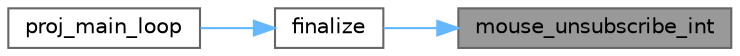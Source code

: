 digraph "mouse_unsubscribe_int"
{
 // LATEX_PDF_SIZE
  bgcolor="transparent";
  edge [fontname=Helvetica,fontsize=10,labelfontname=Helvetica,labelfontsize=10];
  node [fontname=Helvetica,fontsize=10,shape=box,height=0.2,width=0.4];
  rankdir="RL";
  Node1 [label="mouse_unsubscribe_int",height=0.2,width=0.4,color="gray40", fillcolor="grey60", style="filled", fontcolor="black",tooltip="This function unsubscribes mouse interrupts."];
  Node1 -> Node2 [dir="back",color="steelblue1",style="solid"];
  Node2 [label="finalize",height=0.2,width=0.4,color="grey40", fillcolor="white", style="filled",URL="$int__manager_8c.html#afaf9296ec5f119629e57f458f207ae0c",tooltip="Finalizes the system."];
  Node2 -> Node3 [dir="back",color="steelblue1",style="solid"];
  Node3 [label="proj_main_loop",height=0.2,width=0.4,color="grey40", fillcolor="white", style="filled",URL="$main_8c.html#a2a16f651eccbd248e1ad3b3b924b143b",tooltip=" "];
}
